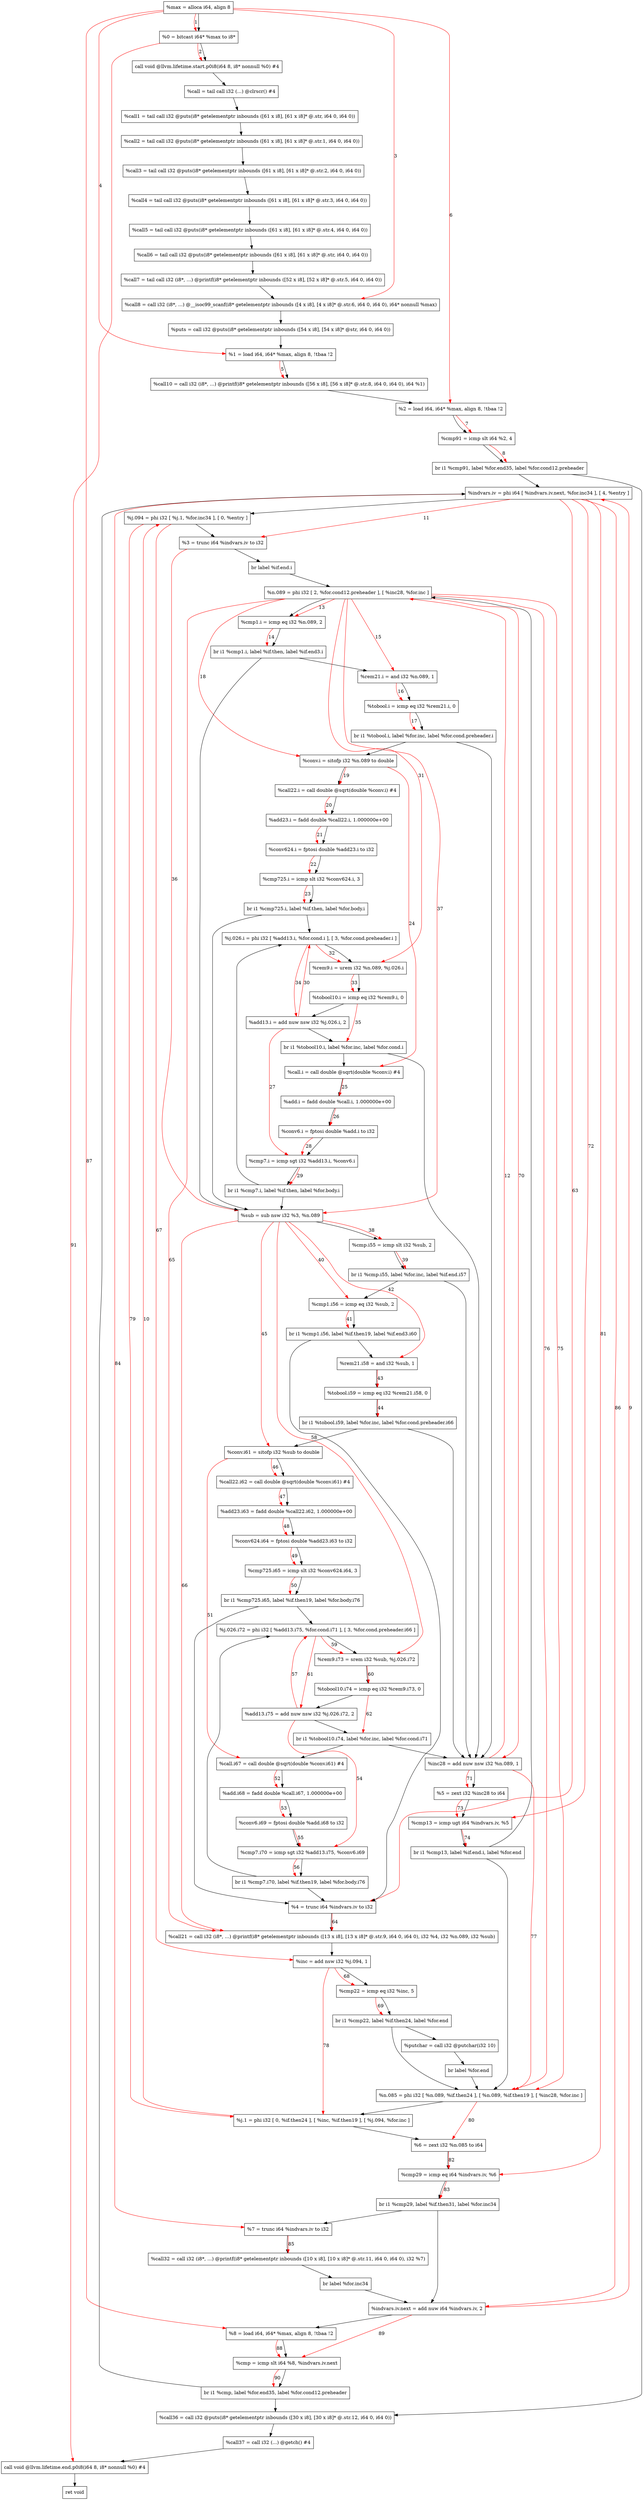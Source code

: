 digraph "CDFG for'main' function" {
	Node0x5645b0632638[shape=record, label="  %max = alloca i64, align 8"]
	Node0x5645b0632cf8[shape=record, label="  %0 = bitcast i64* %max to i8*"]
	Node0x5645b0633158[shape=record, label="  call void @llvm.lifetime.start.p0i8(i64 8, i8* nonnull %0) #4"]
	Node0x5645b06332b8[shape=record, label="  %call = tail call i32 (...) @clrscr() #4"]
	Node0x5645b0633720[shape=record, label="  %call1 = tail call i32 @puts(i8* getelementptr inbounds ([61 x i8], [61 x i8]* @.str, i64 0, i64 0))"]
	Node0x5645b06338b0[shape=record, label="  %call2 = tail call i32 @puts(i8* getelementptr inbounds ([61 x i8], [61 x i8]* @.str.1, i64 0, i64 0))"]
	Node0x5645b0633a20[shape=record, label="  %call3 = tail call i32 @puts(i8* getelementptr inbounds ([61 x i8], [61 x i8]* @.str.2, i64 0, i64 0))"]
	Node0x5645b0633b90[shape=record, label="  %call4 = tail call i32 @puts(i8* getelementptr inbounds ([61 x i8], [61 x i8]* @.str.3, i64 0, i64 0))"]
	Node0x5645b0633d00[shape=record, label="  %call5 = tail call i32 @puts(i8* getelementptr inbounds ([61 x i8], [61 x i8]* @.str.4, i64 0, i64 0))"]
	Node0x5645b0633df0[shape=record, label="  %call6 = tail call i32 @puts(i8* getelementptr inbounds ([61 x i8], [61 x i8]* @.str, i64 0, i64 0))"]
	Node0x5645b0633ff0[shape=record, label="  %call7 = tail call i32 (i8*, ...) @printf(i8* getelementptr inbounds ([52 x i8], [52 x i8]* @.str.5, i64 0, i64 0))"]
	Node0x5645b0634258[shape=record, label="  %call8 = call i32 (i8*, ...) @__isoc99_scanf(i8* getelementptr inbounds ([4 x i8], [4 x i8]* @.str.6, i64 0, i64 0), i64* nonnull %max)"]
	Node0x5645b06343d0[shape=record, label="  %puts = call i32 @puts(i8* getelementptr inbounds ([54 x i8], [54 x i8]* @str, i64 0, i64 0))"]
	Node0x5645b0634488[shape=record, label="  %1 = load i64, i64* %max, align 8, !tbaa !2"]
	Node0x5645b0635468[shape=record, label="  %call10 = call i32 (i8*, ...) @printf(i8* getelementptr inbounds ([56 x i8], [56 x i8]* @.str.8, i64 0, i64 0), i64 %1)"]
	Node0x5645b06356c8[shape=record, label="  %2 = load i64, i64* %max, align 8, !tbaa !2"]
	Node0x5645b0635db0[shape=record, label="  %cmp91 = icmp slt i64 %2, 4"]
	Node0x5645b0636048[shape=record, label="  br i1 %cmp91, label %for.end35, label %for.cond12.preheader"]
	Node0x5645b06361d8[shape=record, label="  %indvars.iv = phi i64 [ %indvars.iv.next, %for.inc34 ], [ 4, %entry ]"]
	Node0x5645b0636368[shape=record, label="  %j.094 = phi i32 [ %j.1, %for.inc34 ], [ 0, %entry ]"]
	Node0x5645b0636438[shape=record, label="  %3 = trunc i64 %indvars.iv to i32"]
	Node0x5645b0636578[shape=record, label="  br label %if.end.i"]
	Node0x5645b0636718[shape=record, label="  %n.089 = phi i32 [ 2, %for.cond12.preheader ], [ %inc28, %for.inc ]"]
	Node0x5645b0636800[shape=record, label="  %cmp1.i = icmp eq i32 %n.089, 2"]
	Node0x5645b0636d48[shape=record, label="  br i1 %cmp1.i, label %if.then, label %if.end3.i"]
	Node0x5645b0636dc0[shape=record, label="  %rem21.i = and i32 %n.089, 1"]
	Node0x5645b0636e50[shape=record, label="  %tobool.i = icmp eq i32 %rem21.i, 0"]
	Node0x5645b06377e8[shape=record, label="  br i1 %tobool.i, label %for.inc, label %for.cond.preheader.i"]
	Node0x5645b0636cb8[shape=record, label="  %conv.i = sitofp i32 %n.089 to double"]
	Node0x5645b06379c0[shape=record, label="  %call22.i = call double @sqrt(double %conv.i) #4"]
	Node0x5645b0638530[shape=record, label="  %add23.i = fadd double %call22.i, 1.000000e+00"]
	Node0x5645b0638588[shape=record, label="  %conv624.i = fptosi double %add23.i to i32"]
	Node0x5645b0638660[shape=record, label="  %cmp725.i = icmp slt i32 %conv624.i, 3"]
	Node0x5645b06387f8[shape=record, label="  br i1 %cmp725.i, label %if.then, label %for.body.i"]
	Node0x5645b0638960[shape=record, label="  %call.i = call double @sqrt(double %conv.i) #4"]
	Node0x5645b0638a50[shape=record, label="  %add.i = fadd double %call.i, 1.000000e+00"]
	Node0x5645b06388a8[shape=record, label="  %conv6.i = fptosi double %add.i to i32"]
	Node0x5645b0638b90[shape=record, label="  %cmp7.i = icmp sgt i32 %add13.i, %conv6.i"]
	Node0x5645b0638c38[shape=record, label="  br i1 %cmp7.i, label %if.then, label %for.body.i"]
	Node0x5645b0638ce8[shape=record, label="  %j.026.i = phi i32 [ %add13.i, %for.cond.i ], [ 3, %for.cond.preheader.i ]"]
	Node0x5645b0638dd0[shape=record, label="  %rem9.i = urem i32 %n.089, %j.026.i"]
	Node0x5645b0638e60[shape=record, label="  %tobool10.i = icmp eq i32 %rem9.i, 0"]
	Node0x5645b0638ed0[shape=record, label="  %add13.i = add nuw nsw i32 %j.026.i, 2"]
	Node0x5645b0638f58[shape=record, label="  br i1 %tobool10.i, label %for.inc, label %for.cond.i"]
	Node0x5645b0638fd0[shape=record, label="  %sub = sub nsw i32 %3, %n.089"]
	Node0x5645b0639060[shape=record, label="  %cmp.i55 = icmp slt i32 %sub, 2"]
	Node0x5645b0639158[shape=record, label="  br i1 %cmp.i55, label %for.inc, label %if.end.i57"]
	Node0x5645b06391d0[shape=record, label="  %cmp1.i56 = icmp eq i32 %sub, 2"]
	Node0x5645b0639978[shape=record, label="  br i1 %cmp1.i56, label %if.then19, label %if.end3.i60"]
	Node0x5645b06399f0[shape=record, label="  %rem21.i58 = and i32 %sub, 1"]
	Node0x5645b0639a90[shape=record, label="  %tobool.i59 = icmp eq i32 %rem21.i58, 0"]
	Node0x5645b0639c18[shape=record, label="  br i1 %tobool.i59, label %for.inc, label %for.cond.preheader.i66"]
	Node0x5645b0638b18[shape=record, label="  %conv.i61 = sitofp i32 %sub to double"]
	Node0x5645b0639ce0[shape=record, label="  %call22.i62 = call double @sqrt(double %conv.i61) #4"]
	Node0x5645b0639de0[shape=record, label="  %add23.i63 = fadd double %call22.i62, 1.000000e+00"]
	Node0x5645b0638768[shape=record, label="  %conv624.i64 = fptosi double %add23.i63 to i32"]
	Node0x5645b0639eb0[shape=record, label="  %cmp725.i65 = icmp slt i32 %conv624.i64, 3"]
	Node0x5645b063a048[shape=record, label="  br i1 %cmp725.i65, label %if.then19, label %for.body.i76"]
	Node0x5645b063a190[shape=record, label="  %call.i67 = call double @sqrt(double %conv.i61) #4"]
	Node0x5645b063a290[shape=record, label="  %add.i68 = fadd double %call.i67, 1.000000e+00"]
	Node0x5645b063a0f8[shape=record, label="  %conv6.i69 = fptosi double %add.i68 to i32"]
	Node0x5645b063a3f0[shape=record, label="  %cmp7.i70 = icmp sgt i32 %add13.i75, %conv6.i69"]
	Node0x5645b063a4a8[shape=record, label="  br i1 %cmp7.i70, label %if.then19, label %for.body.i76"]
	Node0x5645b063a558[shape=record, label="  %j.026.i72 = phi i32 [ %add13.i75, %for.cond.i71 ], [ 3, %for.cond.preheader.i66 ]"]
	Node0x5645b063a620[shape=record, label="  %rem9.i73 = srem i32 %sub, %j.026.i72"]
	Node0x5645b063a690[shape=record, label="  %tobool10.i74 = icmp eq i32 %rem9.i73, 0"]
	Node0x5645b063a730[shape=record, label="  %add13.i75 = add nuw nsw i32 %j.026.i72, 2"]
	Node0x5645b063a7b8[shape=record, label="  br i1 %tobool10.i74, label %for.inc, label %for.cond.i71"]
	Node0x5645b06368e8[shape=record, label="  %4 = trunc i64 %indvars.iv to i32"]
	Node0x5645b063a968[shape=record, label="  %call21 = call i32 (i8*, ...) @printf(i8* getelementptr inbounds ([13 x i8], [13 x i8]* @.str.9, i64 0, i64 0), i32 %4, i32 %n.089, i32 %sub)"]
	Node0x5645b063aa40[shape=record, label="  %inc = add nsw i32 %j.094, 1"]
	Node0x5645b063aad0[shape=record, label="  %cmp22 = icmp eq i32 %inc, 5"]
	Node0x5645b063ac38[shape=record, label="  br i1 %cmp22, label %if.then24, label %for.end"]
	Node0x5645b063adc0[shape=record, label="  %putchar = call i32 @putchar(i32 10)"]
	Node0x5645b0636ed8[shape=record, label="  br label %for.end"]
	Node0x5645b0636f50[shape=record, label="  %inc28 = add nuw nsw i32 %n.089, 1"]
	Node0x5645b0636518[shape=record, label="  %5 = zext i32 %inc28 to i64"]
	Node0x5645b0636fc0[shape=record, label="  %cmp13 = icmp ugt i64 %indvars.iv, %5"]
	Node0x5645b0637068[shape=record, label="  br i1 %cmp13, label %if.end.i, label %for.end"]
	Node0x5645b06370b8[shape=record, label="  %n.085 = phi i32 [ %n.089, %if.then24 ], [ %n.089, %if.then19 ], [ %inc28, %for.inc ]"]
	Node0x5645b0637198[shape=record, label="  %j.1 = phi i32 [ 0, %if.then24 ], [ %inc, %if.then19 ], [ %j.094, %for.inc ]"]
	Node0x5645b06362e8[shape=record, label="  %6 = zext i32 %n.085 to i64"]
	Node0x5645b0637280[shape=record, label="  %cmp29 = icmp eq i64 %indvars.iv, %6"]
	Node0x5645b0637378[shape=record, label="  br i1 %cmp29, label %if.then31, label %for.inc34"]
	Node0x5645b0639fb8[shape=record, label="  %7 = trunc i64 %indvars.iv to i32"]
	Node0x5645b06374a8[shape=record, label="  %call32 = call i32 (i8*, ...) @printf(i8* getelementptr inbounds ([10 x i8], [10 x i8]* @.str.11, i64 0, i64 0), i32 %7)"]
	Node0x5645b06366c8[shape=record, label="  br label %for.inc34"]
	Node0x5645b0637580[shape=record, label="  %indvars.iv.next = add nuw i64 %indvars.iv, 2"]
	Node0x5645b0635f98[shape=record, label="  %8 = load i64, i64* %max, align 8, !tbaa !2"]
	Node0x5645b0637680[shape=record, label="  %cmp = icmp slt i64 %8, %indvars.iv.next"]
	Node0x5645b063bf28[shape=record, label="  br i1 %cmp, label %for.end35, label %for.cond12.preheader"]
	Node0x5645b063c040[shape=record, label="  %call36 = call i32 @puts(i8* getelementptr inbounds ([30 x i8], [30 x i8]* @.str.12, i64 0, i64 0))"]
	Node0x5645b063c178[shape=record, label="  %call37 = call i32 (...) @getch() #4"]
	Node0x5645b063c3d8[shape=record, label="  call void @llvm.lifetime.end.p0i8(i64 8, i8* nonnull %0) #4"]
	Node0x5645b063c480[shape=record, label="  ret void"]
	Node0x5645b0632638 -> Node0x5645b0632cf8
	Node0x5645b0632cf8 -> Node0x5645b0633158
	Node0x5645b0633158 -> Node0x5645b06332b8
	Node0x5645b06332b8 -> Node0x5645b0633720
	Node0x5645b0633720 -> Node0x5645b06338b0
	Node0x5645b06338b0 -> Node0x5645b0633a20
	Node0x5645b0633a20 -> Node0x5645b0633b90
	Node0x5645b0633b90 -> Node0x5645b0633d00
	Node0x5645b0633d00 -> Node0x5645b0633df0
	Node0x5645b0633df0 -> Node0x5645b0633ff0
	Node0x5645b0633ff0 -> Node0x5645b0634258
	Node0x5645b0634258 -> Node0x5645b06343d0
	Node0x5645b06343d0 -> Node0x5645b0634488
	Node0x5645b0634488 -> Node0x5645b0635468
	Node0x5645b0635468 -> Node0x5645b06356c8
	Node0x5645b06356c8 -> Node0x5645b0635db0
	Node0x5645b0635db0 -> Node0x5645b0636048
	Node0x5645b0636048 -> Node0x5645b063c040
	Node0x5645b0636048 -> Node0x5645b06361d8
	Node0x5645b06361d8 -> Node0x5645b0636368
	Node0x5645b0636368 -> Node0x5645b0636438
	Node0x5645b0636438 -> Node0x5645b0636578
	Node0x5645b0636578 -> Node0x5645b0636718
	Node0x5645b0636718 -> Node0x5645b0636800
	Node0x5645b0636800 -> Node0x5645b0636d48
	Node0x5645b0636d48 -> Node0x5645b0638fd0
	Node0x5645b0636d48 -> Node0x5645b0636dc0
	Node0x5645b0636dc0 -> Node0x5645b0636e50
	Node0x5645b0636e50 -> Node0x5645b06377e8
	Node0x5645b06377e8 -> Node0x5645b0636f50
	Node0x5645b06377e8 -> Node0x5645b0636cb8
	Node0x5645b0636cb8 -> Node0x5645b06379c0
	Node0x5645b06379c0 -> Node0x5645b0638530
	Node0x5645b0638530 -> Node0x5645b0638588
	Node0x5645b0638588 -> Node0x5645b0638660
	Node0x5645b0638660 -> Node0x5645b06387f8
	Node0x5645b06387f8 -> Node0x5645b0638fd0
	Node0x5645b06387f8 -> Node0x5645b0638ce8
	Node0x5645b0638960 -> Node0x5645b0638a50
	Node0x5645b0638a50 -> Node0x5645b06388a8
	Node0x5645b06388a8 -> Node0x5645b0638b90
	Node0x5645b0638b90 -> Node0x5645b0638c38
	Node0x5645b0638c38 -> Node0x5645b0638fd0
	Node0x5645b0638c38 -> Node0x5645b0638ce8
	Node0x5645b0638ce8 -> Node0x5645b0638dd0
	Node0x5645b0638dd0 -> Node0x5645b0638e60
	Node0x5645b0638e60 -> Node0x5645b0638ed0
	Node0x5645b0638ed0 -> Node0x5645b0638f58
	Node0x5645b0638f58 -> Node0x5645b0636f50
	Node0x5645b0638f58 -> Node0x5645b0638960
	Node0x5645b0638fd0 -> Node0x5645b0639060
	Node0x5645b0639060 -> Node0x5645b0639158
	Node0x5645b0639158 -> Node0x5645b0636f50
	Node0x5645b0639158 -> Node0x5645b06391d0
	Node0x5645b06391d0 -> Node0x5645b0639978
	Node0x5645b0639978 -> Node0x5645b06368e8
	Node0x5645b0639978 -> Node0x5645b06399f0
	Node0x5645b06399f0 -> Node0x5645b0639a90
	Node0x5645b0639a90 -> Node0x5645b0639c18
	Node0x5645b0639c18 -> Node0x5645b0636f50
	Node0x5645b0639c18 -> Node0x5645b0638b18
	Node0x5645b0638b18 -> Node0x5645b0639ce0
	Node0x5645b0639ce0 -> Node0x5645b0639de0
	Node0x5645b0639de0 -> Node0x5645b0638768
	Node0x5645b0638768 -> Node0x5645b0639eb0
	Node0x5645b0639eb0 -> Node0x5645b063a048
	Node0x5645b063a048 -> Node0x5645b06368e8
	Node0x5645b063a048 -> Node0x5645b063a558
	Node0x5645b063a190 -> Node0x5645b063a290
	Node0x5645b063a290 -> Node0x5645b063a0f8
	Node0x5645b063a0f8 -> Node0x5645b063a3f0
	Node0x5645b063a3f0 -> Node0x5645b063a4a8
	Node0x5645b063a4a8 -> Node0x5645b06368e8
	Node0x5645b063a4a8 -> Node0x5645b063a558
	Node0x5645b063a558 -> Node0x5645b063a620
	Node0x5645b063a620 -> Node0x5645b063a690
	Node0x5645b063a690 -> Node0x5645b063a730
	Node0x5645b063a730 -> Node0x5645b063a7b8
	Node0x5645b063a7b8 -> Node0x5645b0636f50
	Node0x5645b063a7b8 -> Node0x5645b063a190
	Node0x5645b06368e8 -> Node0x5645b063a968
	Node0x5645b063a968 -> Node0x5645b063aa40
	Node0x5645b063aa40 -> Node0x5645b063aad0
	Node0x5645b063aad0 -> Node0x5645b063ac38
	Node0x5645b063ac38 -> Node0x5645b063adc0
	Node0x5645b063ac38 -> Node0x5645b06370b8
	Node0x5645b063adc0 -> Node0x5645b0636ed8
	Node0x5645b0636ed8 -> Node0x5645b06370b8
	Node0x5645b0636f50 -> Node0x5645b0636518
	Node0x5645b0636518 -> Node0x5645b0636fc0
	Node0x5645b0636fc0 -> Node0x5645b0637068
	Node0x5645b0637068 -> Node0x5645b0636718
	Node0x5645b0637068 -> Node0x5645b06370b8
	Node0x5645b06370b8 -> Node0x5645b0637198
	Node0x5645b0637198 -> Node0x5645b06362e8
	Node0x5645b06362e8 -> Node0x5645b0637280
	Node0x5645b0637280 -> Node0x5645b0637378
	Node0x5645b0637378 -> Node0x5645b0639fb8
	Node0x5645b0637378 -> Node0x5645b0637580
	Node0x5645b0639fb8 -> Node0x5645b06374a8
	Node0x5645b06374a8 -> Node0x5645b06366c8
	Node0x5645b06366c8 -> Node0x5645b0637580
	Node0x5645b0637580 -> Node0x5645b0635f98
	Node0x5645b0635f98 -> Node0x5645b0637680
	Node0x5645b0637680 -> Node0x5645b063bf28
	Node0x5645b063bf28 -> Node0x5645b063c040
	Node0x5645b063bf28 -> Node0x5645b06361d8
	Node0x5645b063c040 -> Node0x5645b063c178
	Node0x5645b063c178 -> Node0x5645b063c3d8
	Node0x5645b063c3d8 -> Node0x5645b063c480
edge [color=red]
	Node0x5645b0632638 -> Node0x5645b0632cf8[label="1"]
	Node0x5645b0632cf8 -> Node0x5645b0633158[label="2"]
	Node0x5645b0632638 -> Node0x5645b0634258[label="3"]
	Node0x5645b0632638 -> Node0x5645b0634488[label="4"]
	Node0x5645b0634488 -> Node0x5645b0635468[label="5"]
	Node0x5645b0632638 -> Node0x5645b06356c8[label="6"]
	Node0x5645b06356c8 -> Node0x5645b0635db0[label="7"]
	Node0x5645b0635db0 -> Node0x5645b0636048[label="8"]
	Node0x5645b0637580 -> Node0x5645b06361d8[label="9"]
	Node0x5645b0637198 -> Node0x5645b0636368[label="10"]
	Node0x5645b06361d8 -> Node0x5645b0636438[label="11"]
	Node0x5645b0636f50 -> Node0x5645b0636718[label="12"]
	Node0x5645b0636718 -> Node0x5645b0636800[label="13"]
	Node0x5645b0636800 -> Node0x5645b0636d48[label="14"]
	Node0x5645b0636718 -> Node0x5645b0636dc0[label="15"]
	Node0x5645b0636dc0 -> Node0x5645b0636e50[label="16"]
	Node0x5645b0636e50 -> Node0x5645b06377e8[label="17"]
	Node0x5645b0636718 -> Node0x5645b0636cb8[label="18"]
	Node0x5645b0636cb8 -> Node0x5645b06379c0[label="19"]
	Node0x5645b06379c0 -> Node0x5645b0638530[label="20"]
	Node0x5645b0638530 -> Node0x5645b0638588[label="21"]
	Node0x5645b0638588 -> Node0x5645b0638660[label="22"]
	Node0x5645b0638660 -> Node0x5645b06387f8[label="23"]
	Node0x5645b0636cb8 -> Node0x5645b0638960[label="24"]
	Node0x5645b0638960 -> Node0x5645b0638a50[label="25"]
	Node0x5645b0638a50 -> Node0x5645b06388a8[label="26"]
	Node0x5645b0638ed0 -> Node0x5645b0638b90[label="27"]
	Node0x5645b06388a8 -> Node0x5645b0638b90[label="28"]
	Node0x5645b0638b90 -> Node0x5645b0638c38[label="29"]
	Node0x5645b0638ed0 -> Node0x5645b0638ce8[label="30"]
	Node0x5645b0636718 -> Node0x5645b0638dd0[label="31"]
	Node0x5645b0638ce8 -> Node0x5645b0638dd0[label="32"]
	Node0x5645b0638dd0 -> Node0x5645b0638e60[label="33"]
	Node0x5645b0638ce8 -> Node0x5645b0638ed0[label="34"]
	Node0x5645b0638e60 -> Node0x5645b0638f58[label="35"]
	Node0x5645b0636438 -> Node0x5645b0638fd0[label="36"]
	Node0x5645b0636718 -> Node0x5645b0638fd0[label="37"]
	Node0x5645b0638fd0 -> Node0x5645b0639060[label="38"]
	Node0x5645b0639060 -> Node0x5645b0639158[label="39"]
	Node0x5645b0638fd0 -> Node0x5645b06391d0[label="40"]
	Node0x5645b06391d0 -> Node0x5645b0639978[label="41"]
	Node0x5645b0638fd0 -> Node0x5645b06399f0[label="42"]
	Node0x5645b06399f0 -> Node0x5645b0639a90[label="43"]
	Node0x5645b0639a90 -> Node0x5645b0639c18[label="44"]
	Node0x5645b0638fd0 -> Node0x5645b0638b18[label="45"]
	Node0x5645b0638b18 -> Node0x5645b0639ce0[label="46"]
	Node0x5645b0639ce0 -> Node0x5645b0639de0[label="47"]
	Node0x5645b0639de0 -> Node0x5645b0638768[label="48"]
	Node0x5645b0638768 -> Node0x5645b0639eb0[label="49"]
	Node0x5645b0639eb0 -> Node0x5645b063a048[label="50"]
	Node0x5645b0638b18 -> Node0x5645b063a190[label="51"]
	Node0x5645b063a190 -> Node0x5645b063a290[label="52"]
	Node0x5645b063a290 -> Node0x5645b063a0f8[label="53"]
	Node0x5645b063a730 -> Node0x5645b063a3f0[label="54"]
	Node0x5645b063a0f8 -> Node0x5645b063a3f0[label="55"]
	Node0x5645b063a3f0 -> Node0x5645b063a4a8[label="56"]
	Node0x5645b063a730 -> Node0x5645b063a558[label="57"]
	Node0x5645b0638fd0 -> Node0x5645b063a620[label="58"]
	Node0x5645b063a558 -> Node0x5645b063a620[label="59"]
	Node0x5645b063a620 -> Node0x5645b063a690[label="60"]
	Node0x5645b063a558 -> Node0x5645b063a730[label="61"]
	Node0x5645b063a690 -> Node0x5645b063a7b8[label="62"]
	Node0x5645b06361d8 -> Node0x5645b06368e8[label="63"]
	Node0x5645b06368e8 -> Node0x5645b063a968[label="64"]
	Node0x5645b0636718 -> Node0x5645b063a968[label="65"]
	Node0x5645b0638fd0 -> Node0x5645b063a968[label="66"]
	Node0x5645b0636368 -> Node0x5645b063aa40[label="67"]
	Node0x5645b063aa40 -> Node0x5645b063aad0[label="68"]
	Node0x5645b063aad0 -> Node0x5645b063ac38[label="69"]
	Node0x5645b0636718 -> Node0x5645b0636f50[label="70"]
	Node0x5645b0636f50 -> Node0x5645b0636518[label="71"]
	Node0x5645b06361d8 -> Node0x5645b0636fc0[label="72"]
	Node0x5645b0636518 -> Node0x5645b0636fc0[label="73"]
	Node0x5645b0636fc0 -> Node0x5645b0637068[label="74"]
	Node0x5645b0636718 -> Node0x5645b06370b8[label="75"]
	Node0x5645b0636718 -> Node0x5645b06370b8[label="76"]
	Node0x5645b0636f50 -> Node0x5645b06370b8[label="77"]
	Node0x5645b063aa40 -> Node0x5645b0637198[label="78"]
	Node0x5645b0636368 -> Node0x5645b0637198[label="79"]
	Node0x5645b06370b8 -> Node0x5645b06362e8[label="80"]
	Node0x5645b06361d8 -> Node0x5645b0637280[label="81"]
	Node0x5645b06362e8 -> Node0x5645b0637280[label="82"]
	Node0x5645b0637280 -> Node0x5645b0637378[label="83"]
	Node0x5645b06361d8 -> Node0x5645b0639fb8[label="84"]
	Node0x5645b0639fb8 -> Node0x5645b06374a8[label="85"]
	Node0x5645b06361d8 -> Node0x5645b0637580[label="86"]
	Node0x5645b0632638 -> Node0x5645b0635f98[label="87"]
	Node0x5645b0635f98 -> Node0x5645b0637680[label="88"]
	Node0x5645b0637580 -> Node0x5645b0637680[label="89"]
	Node0x5645b0637680 -> Node0x5645b063bf28[label="90"]
	Node0x5645b0632cf8 -> Node0x5645b063c3d8[label="91"]
}
